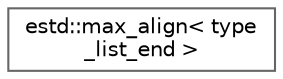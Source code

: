 digraph "Graphical Class Hierarchy"
{
 // LATEX_PDF_SIZE
  bgcolor="transparent";
  edge [fontname=Helvetica,fontsize=10,labelfontname=Helvetica,labelfontsize=10];
  node [fontname=Helvetica,fontsize=10,shape=box,height=0.2,width=0.4];
  rankdir="LR";
  Node0 [id="Node000000",label="estd::max_align\< type\l_list_end \>",height=0.2,width=0.4,color="grey40", fillcolor="white", style="filled",URL="$d6/d1e/structestd_1_1max__align_3_01type__list__end_01_4.html",tooltip=" "];
}
